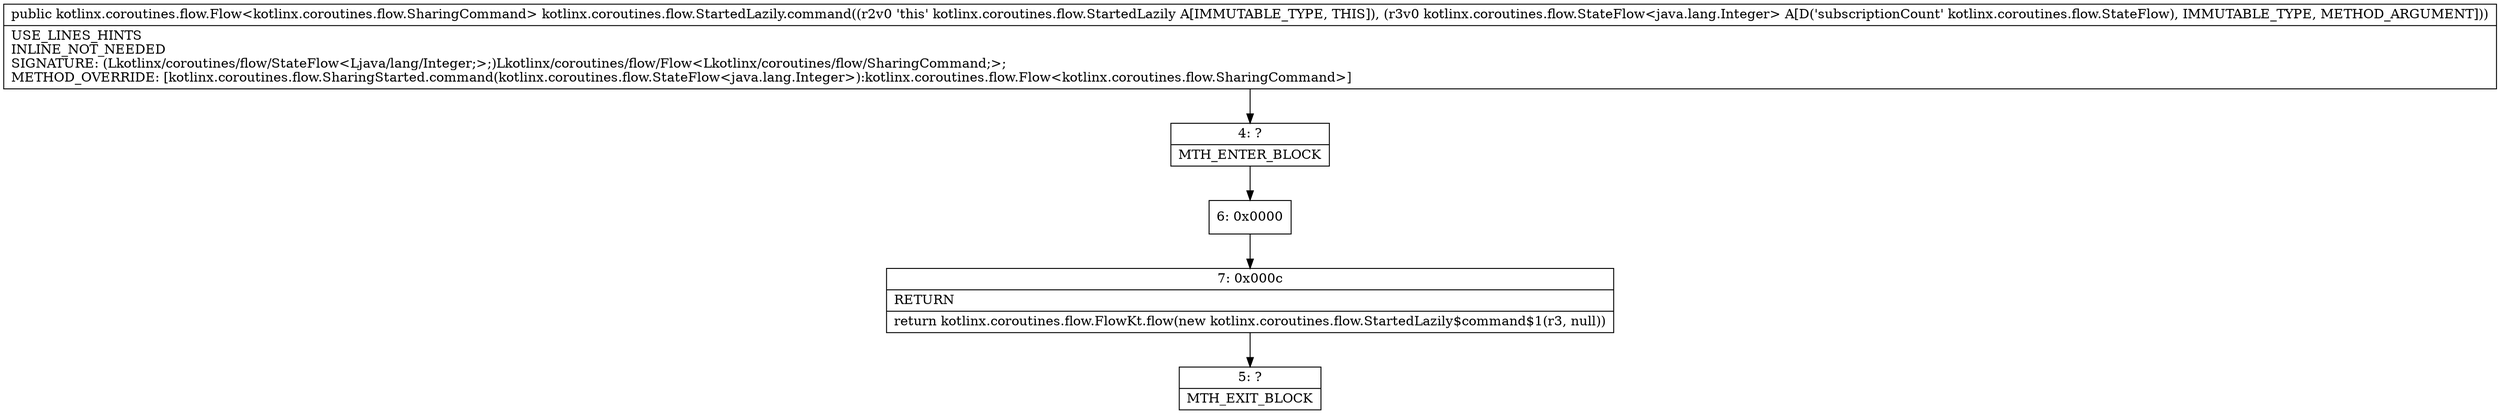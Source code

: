 digraph "CFG forkotlinx.coroutines.flow.StartedLazily.command(Lkotlinx\/coroutines\/flow\/StateFlow;)Lkotlinx\/coroutines\/flow\/Flow;" {
Node_4 [shape=record,label="{4\:\ ?|MTH_ENTER_BLOCK\l}"];
Node_6 [shape=record,label="{6\:\ 0x0000}"];
Node_7 [shape=record,label="{7\:\ 0x000c|RETURN\l|return kotlinx.coroutines.flow.FlowKt.flow(new kotlinx.coroutines.flow.StartedLazily$command$1(r3, null))\l}"];
Node_5 [shape=record,label="{5\:\ ?|MTH_EXIT_BLOCK\l}"];
MethodNode[shape=record,label="{public kotlinx.coroutines.flow.Flow\<kotlinx.coroutines.flow.SharingCommand\> kotlinx.coroutines.flow.StartedLazily.command((r2v0 'this' kotlinx.coroutines.flow.StartedLazily A[IMMUTABLE_TYPE, THIS]), (r3v0 kotlinx.coroutines.flow.StateFlow\<java.lang.Integer\> A[D('subscriptionCount' kotlinx.coroutines.flow.StateFlow), IMMUTABLE_TYPE, METHOD_ARGUMENT]))  | USE_LINES_HINTS\lINLINE_NOT_NEEDED\lSIGNATURE: (Lkotlinx\/coroutines\/flow\/StateFlow\<Ljava\/lang\/Integer;\>;)Lkotlinx\/coroutines\/flow\/Flow\<Lkotlinx\/coroutines\/flow\/SharingCommand;\>;\lMETHOD_OVERRIDE: [kotlinx.coroutines.flow.SharingStarted.command(kotlinx.coroutines.flow.StateFlow\<java.lang.Integer\>):kotlinx.coroutines.flow.Flow\<kotlinx.coroutines.flow.SharingCommand\>]\l}"];
MethodNode -> Node_4;Node_4 -> Node_6;
Node_6 -> Node_7;
Node_7 -> Node_5;
}

